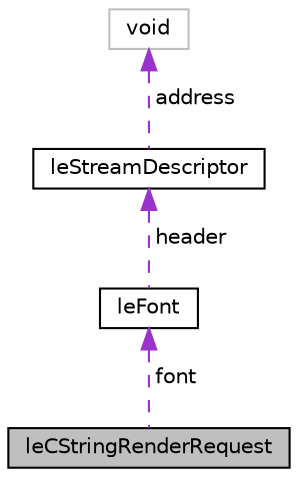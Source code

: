 digraph "leCStringRenderRequest"
{
 // LATEX_PDF_SIZE
  edge [fontname="Helvetica",fontsize="10",labelfontname="Helvetica",labelfontsize="10"];
  node [fontname="Helvetica",fontsize="10",shape=record];
  Node1 [label="leCStringRenderRequest",height=0.2,width=0.4,color="black", fillcolor="grey75", style="filled", fontcolor="black",tooltip=" "];
  Node2 -> Node1 [dir="back",color="darkorchid3",fontsize="10",style="dashed",label=" font" ,fontname="Helvetica"];
  Node2 [label="leFont",height=0.2,width=0.4,color="black", fillcolor="white", style="filled",URL="$structle_font.html",tooltip=" "];
  Node3 -> Node2 [dir="back",color="darkorchid3",fontsize="10",style="dashed",label=" header" ,fontname="Helvetica"];
  Node3 [label="leStreamDescriptor",height=0.2,width=0.4,color="black", fillcolor="white", style="filled",URL="$structle_stream_descriptor.html",tooltip=" "];
  Node4 -> Node3 [dir="back",color="darkorchid3",fontsize="10",style="dashed",label=" address" ,fontname="Helvetica"];
  Node4 [label="void",height=0.2,width=0.4,color="grey75", fillcolor="white", style="filled",tooltip=" "];
}
